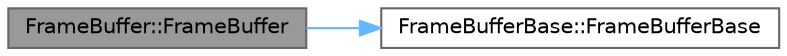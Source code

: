 digraph "FrameBuffer::FrameBuffer"
{
 // LATEX_PDF_SIZE
  bgcolor="transparent";
  edge [fontname=Helvetica,fontsize=10,labelfontname=Helvetica,labelfontsize=10];
  node [fontname=Helvetica,fontsize=10,shape=box,height=0.2,width=0.4];
  rankdir="LR";
  Node1 [id="Node000001",label="FrameBuffer::FrameBuffer",height=0.2,width=0.4,color="gray40", fillcolor="grey60", style="filled", fontcolor="black",tooltip=" "];
  Node1 -> Node2 [id="edge1_Node000001_Node000002",color="steelblue1",style="solid",tooltip=" "];
  Node2 [id="Node000002",label="FrameBufferBase::FrameBufferBase",height=0.2,width=0.4,color="grey40", fillcolor="white", style="filled",URL="$dd/dc5/class_frame_buffer_base_a3028e94cd1be98c70893c1ad0d855720.html#a3028e94cd1be98c70893c1ad0d855720",tooltip=" "];
}
